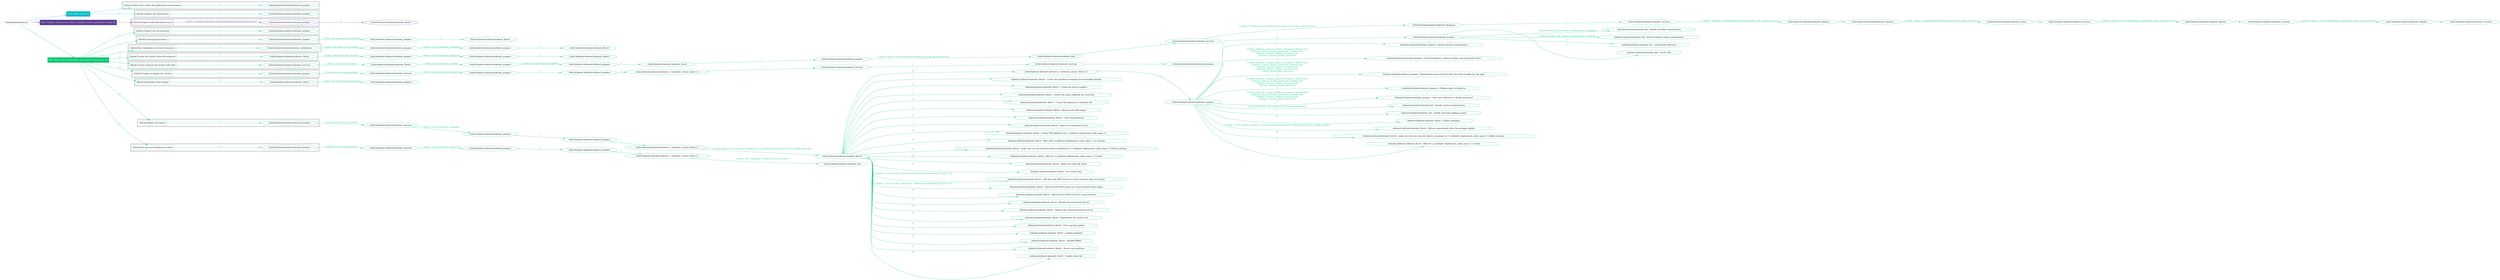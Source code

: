 digraph {
	graph [concentrate=true ordering=in rankdir=LR ratio=fill]
	edge [esep=5 sep=10]
	"kubeinit/playbook.yml" [id=root_node style=dotted]
	play_6b2e4a40 [label="Play: Initial setup (1)" color="#06bdc6" fontcolor="#ffffff" id=play_6b2e4a40 shape=box style=filled tooltip=localhost]
	"kubeinit/playbook.yml" -> play_6b2e4a40 [label="1 " color="#06bdc6" fontcolor="#06bdc6" id=edge_92a21abf labeltooltip="1 " tooltip="1 "]
	subgraph "kubeinit.kubeinit.kubeinit_prepare" {
		role_c2a565b6 [label="[role] kubeinit.kubeinit.kubeinit_prepare" color="#06bdc6" id=role_c2a565b6 tooltip="kubeinit.kubeinit.kubeinit_prepare"]
	}
	subgraph "kubeinit.kubeinit.kubeinit_prepare" {
		role_0b696ac2 [label="[role] kubeinit.kubeinit.kubeinit_prepare" color="#06bdc6" id=role_0b696ac2 tooltip="kubeinit.kubeinit.kubeinit_prepare"]
	}
	subgraph "Play: Initial setup (1)" {
		play_6b2e4a40 -> block_c3fb36b0 [label=1 color="#06bdc6" fontcolor="#06bdc6" id=edge_9f1ee4ae labeltooltip=1 tooltip=1]
		subgraph cluster_block_c3fb36b0 {
			block_c3fb36b0 [label="[block] Gather facts about the deployment environment" color="#06bdc6" id=block_c3fb36b0 labeltooltip="Gather facts about the deployment environment" shape=box tooltip="Gather facts about the deployment environment"]
			block_c3fb36b0 -> role_c2a565b6 [label="1 " color="#06bdc6" fontcolor="#06bdc6" id=edge_213d54e0 labeltooltip="1 " tooltip="1 "]
		}
		play_6b2e4a40 -> block_a6627920 [label=2 color="#06bdc6" fontcolor="#06bdc6" id=edge_24ebbe64 labeltooltip=2 tooltip=2]
		subgraph cluster_block_a6627920 {
			block_a6627920 [label="[block] Prepare the hypervisors" color="#06bdc6" id=block_a6627920 labeltooltip="Prepare the hypervisors" shape=box tooltip="Prepare the hypervisors"]
			block_a6627920 -> role_0b696ac2 [label="1 " color="#06bdc6" fontcolor="#06bdc6" id=edge_22373a6f labeltooltip="1 " tooltip="1 "]
		}
	}
	play_a25db2d5 [label="Play: Prepare all hypervisor hosts to deploy service and cluster nodes (0)" color="#583d8f" fontcolor="#ffffff" id=play_a25db2d5 shape=box style=filled tooltip="Play: Prepare all hypervisor hosts to deploy service and cluster nodes (0)"]
	"kubeinit/playbook.yml" -> play_a25db2d5 [label="2 " color="#583d8f" fontcolor="#583d8f" id=edge_fe922add labeltooltip="2 " tooltip="2 "]
	subgraph "kubeinit.kubeinit.kubeinit_libvirt" {
		role_6dfe5d77 [label="[role] kubeinit.kubeinit.kubeinit_libvirt" color="#583d8f" id=role_6dfe5d77 tooltip="kubeinit.kubeinit.kubeinit_libvirt"]
	}
	subgraph "kubeinit.kubeinit.kubeinit_prepare" {
		role_674b9f69 [label="[role] kubeinit.kubeinit.kubeinit_prepare" color="#583d8f" id=role_674b9f69 tooltip="kubeinit.kubeinit.kubeinit_prepare"]
		role_674b9f69 -> role_6dfe5d77 [label="1 " color="#583d8f" fontcolor="#583d8f" id=edge_1dc35b08 labeltooltip="1 " tooltip="1 "]
	}
	subgraph "Play: Prepare all hypervisor hosts to deploy service and cluster nodes (0)" {
		play_a25db2d5 -> block_3757230b [label=1 color="#583d8f" fontcolor="#583d8f" id=edge_8899e22e labeltooltip=1 tooltip=1]
		subgraph cluster_block_3757230b {
			block_3757230b [label="[block] Prepare individual hypervisors" color="#583d8f" id=block_3757230b labeltooltip="Prepare individual hypervisors" shape=box tooltip="Prepare individual hypervisors"]
			block_3757230b -> role_674b9f69 [label="1 [when: inventory_hostname in hostvars['kubeinit-facts'].hypervisors]" color="#583d8f" fontcolor="#583d8f" id=edge_dada3c1f labeltooltip="1 [when: inventory_hostname in hostvars['kubeinit-facts'].hypervisors]" tooltip="1 [when: inventory_hostname in hostvars['kubeinit-facts'].hypervisors]"]
		}
	}
	play_a2d03ea2 [label="Play: Run cluster deployment on prepared hypervisors (1)" color="#05c772" fontcolor="#ffffff" id=play_a2d03ea2 shape=box style=filled tooltip=localhost]
	"kubeinit/playbook.yml" -> play_a2d03ea2 [label="3 " color="#05c772" fontcolor="#05c772" id=edge_4e912a85 labeltooltip="3 " tooltip="3 "]
	subgraph "kubeinit.kubeinit.kubeinit_prepare" {
		role_7b6b82a8 [label="[role] kubeinit.kubeinit.kubeinit_prepare" color="#05c772" id=role_7b6b82a8 tooltip="kubeinit.kubeinit.kubeinit_prepare"]
	}
	subgraph "kubeinit.kubeinit.kubeinit_libvirt" {
		role_8cb98ecc [label="[role] kubeinit.kubeinit.kubeinit_libvirt" color="#05c772" id=role_8cb98ecc tooltip="kubeinit.kubeinit.kubeinit_libvirt"]
	}
	subgraph "kubeinit.kubeinit.kubeinit_prepare" {
		role_18d365c8 [label="[role] kubeinit.kubeinit.kubeinit_prepare" color="#05c772" id=role_18d365c8 tooltip="kubeinit.kubeinit.kubeinit_prepare"]
		role_18d365c8 -> role_8cb98ecc [label="1 " color="#05c772" fontcolor="#05c772" id=edge_8ed93231 labeltooltip="1 " tooltip="1 "]
	}
	subgraph "kubeinit.kubeinit.kubeinit_prepare" {
		role_f95409a5 [label="[role] kubeinit.kubeinit.kubeinit_prepare" color="#05c772" id=role_f95409a5 tooltip="kubeinit.kubeinit.kubeinit_prepare"]
		role_f95409a5 -> role_18d365c8 [label="1 [when: not environment_prepared]" color="#05c772" fontcolor="#05c772" id=edge_9fcc41b1 labeltooltip="1 [when: not environment_prepared]" tooltip="1 [when: not environment_prepared]"]
	}
	subgraph "kubeinit.kubeinit.kubeinit_libvirt" {
		role_c310ff81 [label="[role] kubeinit.kubeinit.kubeinit_libvirt" color="#05c772" id=role_c310ff81 tooltip="kubeinit.kubeinit.kubeinit_libvirt"]
	}
	subgraph "kubeinit.kubeinit.kubeinit_prepare" {
		role_413114b4 [label="[role] kubeinit.kubeinit.kubeinit_prepare" color="#05c772" id=role_413114b4 tooltip="kubeinit.kubeinit.kubeinit_prepare"]
		role_413114b4 -> role_c310ff81 [label="1 " color="#05c772" fontcolor="#05c772" id=edge_5b542bf0 labeltooltip="1 " tooltip="1 "]
	}
	subgraph "kubeinit.kubeinit.kubeinit_prepare" {
		role_306f2f7e [label="[role] kubeinit.kubeinit.kubeinit_prepare" color="#05c772" id=role_306f2f7e tooltip="kubeinit.kubeinit.kubeinit_prepare"]
		role_306f2f7e -> role_413114b4 [label="1 [when: not environment_prepared]" color="#05c772" fontcolor="#05c772" id=edge_08f037eb labeltooltip="1 [when: not environment_prepared]" tooltip="1 [when: not environment_prepared]"]
	}
	subgraph "kubeinit.kubeinit.kubeinit_validations" {
		role_0bb754b6 [label="[role] kubeinit.kubeinit.kubeinit_validations" color="#05c772" id=role_0bb754b6 tooltip="kubeinit.kubeinit.kubeinit_validations"]
		role_0bb754b6 -> role_306f2f7e [label="1 [when: not hypervisors_cleaned]" color="#05c772" fontcolor="#05c772" id=edge_32b0bcdc labeltooltip="1 [when: not hypervisors_cleaned]" tooltip="1 [when: not hypervisors_cleaned]"]
	}
	subgraph "kubeinit.kubeinit.kubeinit_libvirt" {
		role_f514bdd6 [label="[role] kubeinit.kubeinit.kubeinit_libvirt" color="#05c772" id=role_f514bdd6 tooltip="kubeinit.kubeinit.kubeinit_libvirt"]
	}
	subgraph "kubeinit.kubeinit.kubeinit_prepare" {
		role_8d156988 [label="[role] kubeinit.kubeinit.kubeinit_prepare" color="#05c772" id=role_8d156988 tooltip="kubeinit.kubeinit.kubeinit_prepare"]
		role_8d156988 -> role_f514bdd6 [label="1 " color="#05c772" fontcolor="#05c772" id=edge_f3fce614 labeltooltip="1 " tooltip="1 "]
	}
	subgraph "kubeinit.kubeinit.kubeinit_prepare" {
		role_282638f9 [label="[role] kubeinit.kubeinit.kubeinit_prepare" color="#05c772" id=role_282638f9 tooltip="kubeinit.kubeinit.kubeinit_prepare"]
		role_282638f9 -> role_8d156988 [label="1 [when: not environment_prepared]" color="#05c772" fontcolor="#05c772" id=edge_fe932171 labeltooltip="1 [when: not environment_prepared]" tooltip="1 [when: not environment_prepared]"]
	}
	subgraph "kubeinit.kubeinit.kubeinit_libvirt" {
		role_bc9cf92b [label="[role] kubeinit.kubeinit.kubeinit_libvirt" color="#05c772" id=role_bc9cf92b tooltip="kubeinit.kubeinit.kubeinit_libvirt"]
		role_bc9cf92b -> role_282638f9 [label="1 [when: not hypervisors_cleaned]" color="#05c772" fontcolor="#05c772" id=edge_e052833b labeltooltip="1 [when: not hypervisors_cleaned]" tooltip="1 [when: not hypervisors_cleaned]"]
	}
	subgraph "kubeinit.kubeinit.kubeinit_services" {
		role_49832ff8 [label="[role] kubeinit.kubeinit.kubeinit_services" color="#05c772" id=role_49832ff8 tooltip="kubeinit.kubeinit.kubeinit_services"]
	}
	subgraph "kubeinit.kubeinit.kubeinit_registry" {
		role_03aeaba7 [label="[role] kubeinit.kubeinit.kubeinit_registry" color="#05c772" id=role_03aeaba7 tooltip="kubeinit.kubeinit.kubeinit_registry"]
		role_03aeaba7 -> role_49832ff8 [label="1 " color="#05c772" fontcolor="#05c772" id=edge_4f1f778d labeltooltip="1 " tooltip="1 "]
	}
	subgraph "kubeinit.kubeinit.kubeinit_services" {
		role_916bd930 [label="[role] kubeinit.kubeinit.kubeinit_services" color="#05c772" id=role_916bd930 tooltip="kubeinit.kubeinit.kubeinit_services"]
		role_916bd930 -> role_03aeaba7 [label="1 [when: 'registry' in hostvars[kubeinit_deployment_node_name].services]" color="#05c772" fontcolor="#05c772" id=edge_b68cbe0b labeltooltip="1 [when: 'registry' in hostvars[kubeinit_deployment_node_name].services]" tooltip="1 [when: 'registry' in hostvars[kubeinit_deployment_node_name].services]"]
	}
	subgraph "kubeinit.kubeinit.kubeinit_apache" {
		role_129779d6 [label="[role] kubeinit.kubeinit.kubeinit_apache" color="#05c772" id=role_129779d6 tooltip="kubeinit.kubeinit.kubeinit_apache"]
		role_129779d6 -> role_916bd930 [label="1 " color="#05c772" fontcolor="#05c772" id=edge_33fe48fe labeltooltip="1 " tooltip="1 "]
	}
	subgraph "kubeinit.kubeinit.kubeinit_services" {
		role_45b519ad [label="[role] kubeinit.kubeinit.kubeinit_services" color="#05c772" id=role_45b519ad tooltip="kubeinit.kubeinit.kubeinit_services"]
		role_45b519ad -> role_129779d6 [label="1 [when: 'apache' in hostvars[kubeinit_deployment_node_name].services]" color="#05c772" fontcolor="#05c772" id=edge_1f93e193 labeltooltip="1 [when: 'apache' in hostvars[kubeinit_deployment_node_name].services]" tooltip="1 [when: 'apache' in hostvars[kubeinit_deployment_node_name].services]"]
	}
	subgraph "kubeinit.kubeinit.kubeinit_nexus" {
		role_17ee0721 [label="[role] kubeinit.kubeinit.kubeinit_nexus" color="#05c772" id=role_17ee0721 tooltip="kubeinit.kubeinit.kubeinit_nexus"]
		role_17ee0721 -> role_45b519ad [label="1 " color="#05c772" fontcolor="#05c772" id=edge_a4bdc94e labeltooltip="1 " tooltip="1 "]
	}
	subgraph "kubeinit.kubeinit.kubeinit_services" {
		role_bce5a7a7 [label="[role] kubeinit.kubeinit.kubeinit_services" color="#05c772" id=role_bce5a7a7 tooltip="kubeinit.kubeinit.kubeinit_services"]
		role_bce5a7a7 -> role_17ee0721 [label="1 [when: 'nexus' in hostvars[kubeinit_deployment_node_name].services]" color="#05c772" fontcolor="#05c772" id=edge_2419d4c5 labeltooltip="1 [when: 'nexus' in hostvars[kubeinit_deployment_node_name].services]" tooltip="1 [when: 'nexus' in hostvars[kubeinit_deployment_node_name].services]"]
	}
	subgraph "kubeinit.kubeinit.kubeinit_haproxy" {
		role_1461092d [label="[role] kubeinit.kubeinit.kubeinit_haproxy" color="#05c772" id=role_1461092d tooltip="kubeinit.kubeinit.kubeinit_haproxy"]
		role_1461092d -> role_bce5a7a7 [label="1 " color="#05c772" fontcolor="#05c772" id=edge_18e74ae0 labeltooltip="1 " tooltip="1 "]
	}
	subgraph "kubeinit.kubeinit.kubeinit_services" {
		role_fc56bf3b [label="[role] kubeinit.kubeinit.kubeinit_services" color="#05c772" id=role_fc56bf3b tooltip="kubeinit.kubeinit.kubeinit_services"]
		role_fc56bf3b -> role_1461092d [label="1 [when: 'haproxy' in hostvars[kubeinit_deployment_node_name].services]" color="#05c772" fontcolor="#05c772" id=edge_941e8d68 labeltooltip="1 [when: 'haproxy' in hostvars[kubeinit_deployment_node_name].services]" tooltip="1 [when: 'haproxy' in hostvars[kubeinit_deployment_node_name].services]"]
	}
	subgraph "kubeinit.kubeinit.kubeinit_dnsmasq" {
		role_50efc6c1 [label="[role] kubeinit.kubeinit.kubeinit_dnsmasq" color="#05c772" id=role_50efc6c1 tooltip="kubeinit.kubeinit.kubeinit_dnsmasq"]
		role_50efc6c1 -> role_fc56bf3b [label="1 " color="#05c772" fontcolor="#05c772" id=edge_78aa7535 labeltooltip="1 " tooltip="1 "]
	}
	subgraph "kubeinit.kubeinit.kubeinit_services" {
		role_a28c0257 [label="[role] kubeinit.kubeinit.kubeinit_services" color="#05c772" id=role_a28c0257 tooltip="kubeinit.kubeinit.kubeinit_services"]
		role_a28c0257 -> role_50efc6c1 [label="1 [when: 'dnsmasq' in hostvars[kubeinit_deployment_node_name].services]" color="#05c772" fontcolor="#05c772" id=edge_8857ac5f labeltooltip="1 [when: 'dnsmasq' in hostvars[kubeinit_deployment_node_name].services]" tooltip="1 [when: 'dnsmasq' in hostvars[kubeinit_deployment_node_name].services]"]
	}
	subgraph "kubeinit.kubeinit.kubeinit_bind" {
		role_002522a5 [label="[role] kubeinit.kubeinit.kubeinit_bind" color="#05c772" id=role_002522a5 tooltip="kubeinit.kubeinit.kubeinit_bind"]
		role_002522a5 -> role_a28c0257 [label="1 " color="#05c772" fontcolor="#05c772" id=edge_7e01c296 labeltooltip="1 " tooltip="1 "]
	}
	subgraph "kubeinit.kubeinit.kubeinit_prepare" {
		role_2c5f14e5 [label="[role] kubeinit.kubeinit.kubeinit_prepare" color="#05c772" id=role_2c5f14e5 tooltip="kubeinit.kubeinit.kubeinit_prepare"]
		role_2c5f14e5 -> role_002522a5 [label="1 [when: 'bind' in hostvars[kubeinit_deployment_node_name].services]" color="#05c772" fontcolor="#05c772" id=edge_bba2441f labeltooltip="1 [when: 'bind' in hostvars[kubeinit_deployment_node_name].services]" tooltip="1 [when: 'bind' in hostvars[kubeinit_deployment_node_name].services]"]
	}
	subgraph "kubeinit.kubeinit.kubeinit_libvirt" {
		role_29b9d06c [label="[role] kubeinit.kubeinit.kubeinit_libvirt" color="#05c772" id=role_29b9d06c tooltip="kubeinit.kubeinit.kubeinit_libvirt"]
		role_29b9d06c -> role_2c5f14e5 [label="1 " color="#05c772" fontcolor="#05c772" id=edge_da295470 labeltooltip="1 " tooltip="1 "]
	}
	subgraph "kubeinit.kubeinit.kubeinit_prepare" {
		role_e2aa14f7 [label="[role] kubeinit.kubeinit.kubeinit_prepare" color="#05c772" id=role_e2aa14f7 tooltip="kubeinit.kubeinit.kubeinit_prepare"]
		role_e2aa14f7 -> role_29b9d06c [label="1 " color="#05c772" fontcolor="#05c772" id=edge_4a41cbb7 labeltooltip="1 " tooltip="1 "]
	}
	subgraph "kubeinit.kubeinit.kubeinit_prepare" {
		role_f1027d3a [label="[role] kubeinit.kubeinit.kubeinit_prepare" color="#05c772" id=role_f1027d3a tooltip="kubeinit.kubeinit.kubeinit_prepare"]
		role_f1027d3a -> role_e2aa14f7 [label="1 [when: not environment_prepared]" color="#05c772" fontcolor="#05c772" id=edge_18c38342 labeltooltip="1 [when: not environment_prepared]" tooltip="1 [when: not environment_prepared]"]
	}
	subgraph "kubeinit.kubeinit.kubeinit_libvirt" {
		role_ad423b37 [label="[role] kubeinit.kubeinit.kubeinit_libvirt" color="#05c772" id=role_ad423b37 tooltip="kubeinit.kubeinit.kubeinit_libvirt"]
		role_ad423b37 -> role_f1027d3a [label="1 [when: not hypervisors_cleaned]" color="#05c772" fontcolor="#05c772" id=edge_8e4f9428 labeltooltip="1 [when: not hypervisors_cleaned]" tooltip="1 [when: not hypervisors_cleaned]"]
	}
	subgraph "kubeinit.kubeinit.kubeinit_services" {
		role_4734613f [label="[role] kubeinit.kubeinit.kubeinit_services" color="#05c772" id=role_4734613f tooltip="kubeinit.kubeinit.kubeinit_services"]
		role_4734613f -> role_ad423b37 [label="1 [when: not network_created]" color="#05c772" fontcolor="#05c772" id=edge_422a5f32 labeltooltip="1 [when: not network_created]" tooltip="1 [when: not network_created]"]
	}
	subgraph "kubeinit.kubeinit.kubeinit_prepare" {
		role_1948f82a [label="[role] kubeinit.kubeinit.kubeinit_prepare" color="#05c772" id=role_1948f82a tooltip="kubeinit.kubeinit.kubeinit_prepare"]
	}
	subgraph "kubeinit.kubeinit.kubeinit_services" {
		role_943342e6 [label="[role] kubeinit.kubeinit.kubeinit_services" color="#05c772" id=role_943342e6 tooltip="kubeinit.kubeinit.kubeinit_services"]
		role_943342e6 -> role_1948f82a [label="1 " color="#05c772" fontcolor="#05c772" id=edge_36bf9405 labeltooltip="1 " tooltip="1 "]
	}
	subgraph "kubeinit.kubeinit.kubeinit_services" {
		role_9483670f [label="[role] kubeinit.kubeinit.kubeinit_services" color="#05c772" id=role_9483670f tooltip="kubeinit.kubeinit.kubeinit_services"]
		role_9483670f -> role_943342e6 [label="1 " color="#05c772" fontcolor="#05c772" id=edge_357490da labeltooltip="1 " tooltip="1 "]
	}
	subgraph "kubeinit.kubeinit.kubeinit_{{ kubeinit_cluster_distro }}" {
		role_eb47ac34 [label="[role] kubeinit.kubeinit.kubeinit_{{ kubeinit_cluster_distro }}" color="#05c772" id=role_eb47ac34 tooltip="kubeinit.kubeinit.kubeinit_{{ kubeinit_cluster_distro }}"]
		role_eb47ac34 -> role_9483670f [label="1 " color="#05c772" fontcolor="#05c772" id=edge_5a361e6c labeltooltip="1 " tooltip="1 "]
	}
	subgraph "kubeinit.kubeinit.kubeinit_prepare" {
		role_11e076f8 [label="[role] kubeinit.kubeinit.kubeinit_prepare" color="#05c772" id=role_11e076f8 tooltip="kubeinit.kubeinit.kubeinit_prepare"]
		role_11e076f8 -> role_eb47ac34 [label="1 " color="#05c772" fontcolor="#05c772" id=edge_200475ea labeltooltip="1 " tooltip="1 "]
	}
	subgraph "kubeinit.kubeinit.kubeinit_prepare" {
		role_41913d71 [label="[role] kubeinit.kubeinit.kubeinit_prepare" color="#05c772" id=role_41913d71 tooltip="kubeinit.kubeinit.kubeinit_prepare"]
		role_41913d71 -> role_11e076f8 [label="1 " color="#05c772" fontcolor="#05c772" id=edge_275ed707 labeltooltip="1 " tooltip="1 "]
	}
	subgraph "kubeinit.kubeinit.kubeinit_services" {
		role_3b35076f [label="[role] kubeinit.kubeinit.kubeinit_services" color="#05c772" id=role_3b35076f tooltip="kubeinit.kubeinit.kubeinit_services"]
		role_3b35076f -> role_41913d71 [label="1 [when: not environment_prepared]" color="#05c772" fontcolor="#05c772" id=edge_350722a3 labeltooltip="1 [when: not environment_prepared]" tooltip="1 [when: not environment_prepared]"]
	}
	subgraph "kubeinit.kubeinit.kubeinit_prepare" {
		role_ff080a78 [label="[role] kubeinit.kubeinit.kubeinit_prepare" color="#05c772" id=role_ff080a78 tooltip="kubeinit.kubeinit.kubeinit_prepare"]
		role_ff080a78 -> role_3b35076f [label="1 [when: not services_prepared]" color="#05c772" fontcolor="#05c772" id=edge_f573354b labeltooltip="1 [when: not services_prepared]" tooltip="1 [when: not services_prepared]"]
	}
	subgraph "kubeinit.kubeinit.kubeinit_prepare" {
		role_32525e7a [label="[role] kubeinit.kubeinit.kubeinit_prepare" color="#05c772" id=role_32525e7a tooltip="kubeinit.kubeinit.kubeinit_prepare"]
	}
	subgraph "kubeinit.kubeinit.kubeinit_libvirt" {
		role_096700d2 [label="[role] kubeinit.kubeinit.kubeinit_libvirt" color="#05c772" id=role_096700d2 tooltip="kubeinit.kubeinit.kubeinit_libvirt"]
		role_096700d2 -> role_32525e7a [label="1 [when: not environment_prepared]" color="#05c772" fontcolor="#05c772" id=edge_2cef7e9d labeltooltip="1 [when: not environment_prepared]" tooltip="1 [when: not environment_prepared]"]
	}
	subgraph "kubeinit.kubeinit.kubeinit_prepare" {
		role_ff445ec2 [label="[role] kubeinit.kubeinit.kubeinit_prepare" color="#05c772" id=role_ff445ec2 tooltip="kubeinit.kubeinit.kubeinit_prepare"]
		task_ad0f0665 [label="kubeinit.kubeinit.kubeinit_kid : Install controller requirements" color="#05c772" id=task_ad0f0665 shape=octagon tooltip="kubeinit.kubeinit.kubeinit_kid : Install controller requirements"]
		role_ff445ec2 -> task_ad0f0665 [label="1 [when: kubeinit_kid_controller_dependencies is defined]" color="#05c772" fontcolor="#05c772" id=edge_958369dd labeltooltip="1 [when: kubeinit_kid_controller_dependencies is defined]" tooltip="1 [when: kubeinit_kid_controller_dependencies is defined]"]
		task_53431163 [label="kubeinit.kubeinit.kubeinit_kid : Install compute nodes requirements" color="#05c772" id=task_53431163 shape=octagon tooltip="kubeinit.kubeinit.kubeinit_kid : Install compute nodes requirements"]
		role_ff445ec2 -> task_53431163 [label="2 [when: kubeinit_kid_compute_dependencies is defined]" color="#05c772" fontcolor="#05c772" id=edge_32091a1b labeltooltip="2 [when: kubeinit_kid_compute_dependencies is defined]" tooltip="2 [when: kubeinit_kid_compute_dependencies is defined]"]
		task_77790785 [label="kubeinit.kubeinit.kubeinit_kid : Create kube directory" color="#05c772" id=task_77790785 shape=octagon tooltip="kubeinit.kubeinit.kubeinit_kid : Create kube directory"]
		role_ff445ec2 -> task_77790785 [label="3 " color="#05c772" fontcolor="#05c772" id=edge_3f5876ee labeltooltip="3 " tooltip="3 "]
		task_ac346b8c [label="kubeinit.kubeinit.kubeinit_kid : Touch a file" color="#05c772" id=task_ac346b8c shape=octagon tooltip="kubeinit.kubeinit.kubeinit_kid : Touch a file"]
		role_ff445ec2 -> task_ac346b8c [label="4 " color="#05c772" fontcolor="#05c772" id=edge_0e85b6ef labeltooltip="4 " tooltip="4 "]
	}
	subgraph "kubeinit.kubeinit.kubeinit_prepare" {
		role_2e9c9547 [label="[role] kubeinit.kubeinit.kubeinit_prepare" color="#05c772" id=role_2e9c9547 tooltip="kubeinit.kubeinit.kubeinit_prepare"]
		task_8eeecb4c [label="kubeinit.kubeinit.kubeinit_prepare : Install common requirements" color="#05c772" id=task_8eeecb4c shape=octagon tooltip="kubeinit.kubeinit.kubeinit_prepare : Install common requirements"]
		role_2e9c9547 -> task_8eeecb4c [label="1 " color="#05c772" fontcolor="#05c772" id=edge_6ed22181 labeltooltip="1 " tooltip="1 "]
		task_f916b7ee [label="kubeinit.kubeinit.kubeinit_prepare : Check if kubeinit_common_docker_password path exists" color="#05c772" id=task_f916b7ee shape=octagon tooltip="kubeinit.kubeinit.kubeinit_prepare : Check if kubeinit_common_docker_password path exists"]
		role_2e9c9547 -> task_f916b7ee [label="2 [when: kubeinit_common_docker_username is defined and
kubeinit_common_docker_password is defined and
kubeinit_common_docker_username and
kubeinit_common_docker_password
]" color="#05c772" fontcolor="#05c772" id=edge_65b238f7 labeltooltip="2 [when: kubeinit_common_docker_username is defined and
kubeinit_common_docker_password is defined and
kubeinit_common_docker_username and
kubeinit_common_docker_password
]" tooltip="2 [when: kubeinit_common_docker_username is defined and
kubeinit_common_docker_password is defined and
kubeinit_common_docker_username and
kubeinit_common_docker_password
]"]
		task_d0d8eccf [label="kubeinit.kubeinit.kubeinit_prepare : Read docker password from file when the variable has the path" color="#05c772" id=task_d0d8eccf shape=octagon tooltip="kubeinit.kubeinit.kubeinit_prepare : Read docker password from file when the variable has the path"]
		role_2e9c9547 -> task_d0d8eccf [label="3 [when: kubeinit_common_docker_username is defined and
kubeinit_common_docker_password is defined and
kubeinit_common_docker_username and
kubeinit_common_docker_password and
_result_passwordfile.stat.exists
]" color="#05c772" fontcolor="#05c772" id=edge_d74c26a3 labeltooltip="3 [when: kubeinit_common_docker_username is defined and
kubeinit_common_docker_password is defined and
kubeinit_common_docker_username and
kubeinit_common_docker_password and
_result_passwordfile.stat.exists
]" tooltip="3 [when: kubeinit_common_docker_username is defined and
kubeinit_common_docker_password is defined and
kubeinit_common_docker_username and
kubeinit_common_docker_password and
_result_passwordfile.stat.exists
]"]
		task_8211545c [label="kubeinit.kubeinit.kubeinit_prepare : Podman login to docker.io" color="#05c772" id=task_8211545c shape=octagon tooltip="kubeinit.kubeinit.kubeinit_prepare : Podman login to docker.io"]
		role_2e9c9547 -> task_8211545c [label="4 [when: kubeinit_common_docker_username is defined and
kubeinit_common_docker_password is defined and
kubeinit_common_docker_username and
kubeinit_common_docker_password
]" color="#05c772" fontcolor="#05c772" id=edge_8789404e labeltooltip="4 [when: kubeinit_common_docker_username is defined and
kubeinit_common_docker_password is defined and
kubeinit_common_docker_username and
kubeinit_common_docker_password
]" tooltip="4 [when: kubeinit_common_docker_username is defined and
kubeinit_common_docker_password is defined and
kubeinit_common_docker_username and
kubeinit_common_docker_password
]"]
		task_3ff4d73d [label="kubeinit.kubeinit.kubeinit_prepare : Clear any reference to docker password" color="#05c772" id=task_3ff4d73d shape=octagon tooltip="kubeinit.kubeinit.kubeinit_prepare : Clear any reference to docker password"]
		role_2e9c9547 -> task_3ff4d73d [label="5 [when: kubeinit_common_docker_username is defined and
kubeinit_common_docker_password is defined and
kubeinit_common_docker_username and
kubeinit_common_docker_password
]" color="#05c772" fontcolor="#05c772" id=edge_fb682a73 labeltooltip="5 [when: kubeinit_common_docker_username is defined and
kubeinit_common_docker_password is defined and
kubeinit_common_docker_username and
kubeinit_common_docker_password
]" tooltip="5 [when: kubeinit_common_docker_username is defined and
kubeinit_common_docker_password is defined and
kubeinit_common_docker_username and
kubeinit_common_docker_password
]"]
		task_9489c8ba [label="kubeinit.kubeinit.kubeinit_kid : Install common requirements" color="#05c772" id=task_9489c8ba shape=octagon tooltip="kubeinit.kubeinit.kubeinit_kid : Install common requirements"]
		role_2e9c9547 -> task_9489c8ba [label="6 [when: kubeinit_kid_common_dependencies is defined]" color="#05c772" fontcolor="#05c772" id=edge_5a89b5a5 labeltooltip="6 [when: kubeinit_kid_common_dependencies is defined]" tooltip="6 [when: kubeinit_kid_common_dependencies is defined]"]
		task_1e7bc379 [label="kubeinit.kubeinit.kubeinit_kid : Enable and start podman.socket" color="#05c772" id=task_1e7bc379 shape=octagon tooltip="kubeinit.kubeinit.kubeinit_kid : Enable and start podman.socket"]
		role_2e9c9547 -> task_1e7bc379 [label="7 " color="#05c772" fontcolor="#05c772" id=edge_4b1794af labeltooltip="7 " tooltip="7 "]
		task_663d9139 [label="kubeinit.kubeinit.kubeinit_libvirt : Update packages" color="#05c772" id=task_663d9139 shape=octagon tooltip="kubeinit.kubeinit.kubeinit_libvirt : Update packages"]
		role_2e9c9547 -> task_663d9139 [label="8 " color="#05c772" fontcolor="#05c772" id=edge_8958a9bd labeltooltip="8 " tooltip="8 "]
		task_098bcd01 [label="kubeinit.kubeinit.kubeinit_libvirt : Reboot immediately after the package update" color="#05c772" id=task_098bcd01 shape=octagon tooltip="kubeinit.kubeinit.kubeinit_libvirt : Reboot immediately after the package update"]
		role_2e9c9547 -> task_098bcd01 [label="9 [when: _result_update_packages is changed and kubeinit_libvirt_reboot_guests_after_package_update]" color="#05c772" fontcolor="#05c772" id=edge_5e53eacc labeltooltip="9 [when: _result_update_packages is changed and kubeinit_libvirt_reboot_guests_after_package_update]" tooltip="9 [when: _result_update_packages is changed and kubeinit_libvirt_reboot_guests_after_package_update]"]
		task_6b4ec839 [label="kubeinit.kubeinit.kubeinit_libvirt : make sure we can execute remote commands in {{ kubeinit_deployment_node_name }} before continue" color="#05c772" id=task_6b4ec839 shape=octagon tooltip="kubeinit.kubeinit.kubeinit_libvirt : make sure we can execute remote commands in {{ kubeinit_deployment_node_name }} before continue"]
		role_2e9c9547 -> task_6b4ec839 [label="10 " color="#05c772" fontcolor="#05c772" id=edge_eedefdb1 labeltooltip="10 " tooltip="10 "]
		task_d33fc5b8 [label="kubeinit.kubeinit.kubeinit_libvirt : Wait for {{ kubeinit_deployment_node_name }} to boot" color="#05c772" id=task_d33fc5b8 shape=octagon tooltip="kubeinit.kubeinit.kubeinit_libvirt : Wait for {{ kubeinit_deployment_node_name }} to boot"]
		role_2e9c9547 -> task_d33fc5b8 [label="11 " color="#05c772" fontcolor="#05c772" id=edge_98db6994 labeltooltip="11 " tooltip="11 "]
		role_2e9c9547 -> role_ff445ec2 [label="12 " color="#05c772" fontcolor="#05c772" id=edge_6e09579d labeltooltip="12 " tooltip="12 "]
	}
	subgraph "kubeinit.kubeinit.kubeinit_{{ kubeinit_cluster_distro }}" {
		role_d295a315 [label="[role] kubeinit.kubeinit.kubeinit_{{ kubeinit_cluster_distro }}" color="#05c772" id=role_d295a315 tooltip="kubeinit.kubeinit.kubeinit_{{ kubeinit_cluster_distro }}"]
		role_d295a315 -> role_2e9c9547 [label="1 " color="#05c772" fontcolor="#05c772" id=edge_889cd31f labeltooltip="1 " tooltip="1 "]
	}
	subgraph "kubeinit.kubeinit.kubeinit_libvirt" {
		role_82c8a778 [label="[role] kubeinit.kubeinit.kubeinit_libvirt" color="#05c772" id=role_82c8a778 tooltip="kubeinit.kubeinit.kubeinit_libvirt"]
		task_ddef0507 [label="kubeinit.kubeinit.kubeinit_libvirt : Create the interfaces template for networking details" color="#05c772" id=task_ddef0507 shape=octagon tooltip="kubeinit.kubeinit.kubeinit_libvirt : Create the interfaces template for networking details"]
		role_82c8a778 -> task_ddef0507 [label="1 " color="#05c772" fontcolor="#05c772" id=edge_ef715539 labeltooltip="1 " tooltip="1 "]
		task_e851d500 [label="kubeinit.kubeinit.kubeinit_libvirt : Create the hosts template" color="#05c772" id=task_e851d500 shape=octagon tooltip="kubeinit.kubeinit.kubeinit_libvirt : Create the hosts template"]
		role_82c8a778 -> task_e851d500 [label="2 " color="#05c772" fontcolor="#05c772" id=edge_329d934f labeltooltip="2 " tooltip="2 "]
		task_48324122 [label="kubeinit.kubeinit.kubeinit_libvirt : Create the main config file for cloud-init" color="#05c772" id=task_48324122 shape=octagon tooltip="kubeinit.kubeinit.kubeinit_libvirt : Create the main config file for cloud-init"]
		role_82c8a778 -> task_48324122 [label="3 " color="#05c772" fontcolor="#05c772" id=edge_d903556c labeltooltip="3 " tooltip="3 "]
		task_49a61dc8 [label="kubeinit.kubeinit.kubeinit_libvirt : Create the datasource cloud-init file" color="#05c772" id=task_49a61dc8 shape=octagon tooltip="kubeinit.kubeinit.kubeinit_libvirt : Create the datasource cloud-init file"]
		role_82c8a778 -> task_49a61dc8 [label="4 " color="#05c772" fontcolor="#05c772" id=edge_565b1e70 labeltooltip="4 " tooltip="4 "]
		task_e890a16f [label="kubeinit.kubeinit.kubeinit_libvirt : Remove old disk images" color="#05c772" id=task_e890a16f shape=octagon tooltip="kubeinit.kubeinit.kubeinit_libvirt : Remove old disk images"]
		role_82c8a778 -> task_e890a16f [label="5 " color="#05c772" fontcolor="#05c772" id=edge_e3a9ad0a labeltooltip="5 " tooltip="5 "]
		task_753834c0 [label="kubeinit.kubeinit.kubeinit_libvirt : Grow the partitions" color="#05c772" id=task_753834c0 shape=octagon tooltip="kubeinit.kubeinit.kubeinit_libvirt : Grow the partitions"]
		role_82c8a778 -> task_753834c0 [label="6 " color="#05c772" fontcolor="#05c772" id=edge_dd0a82b1 labeltooltip="6 " tooltip="6 "]
		task_cd4ea44c [label="kubeinit.kubeinit.kubeinit_libvirt : Inject virt-customize assets" color="#05c772" id=task_cd4ea44c shape=octagon tooltip="kubeinit.kubeinit.kubeinit_libvirt : Inject virt-customize assets"]
		role_82c8a778 -> task_cd4ea44c [label="7 " color="#05c772" fontcolor="#05c772" id=edge_977b3ab7 labeltooltip="7 " tooltip="7 "]
		task_37ee6940 [label="kubeinit.kubeinit.kubeinit_libvirt : Create VM definition for {{ kubeinit_deployment_node_name }}" color="#05c772" id=task_37ee6940 shape=octagon tooltip="kubeinit.kubeinit.kubeinit_libvirt : Create VM definition for {{ kubeinit_deployment_node_name }}"]
		role_82c8a778 -> task_37ee6940 [label="8 " color="#05c772" fontcolor="#05c772" id=edge_254bcbce labeltooltip="8 " tooltip="8 "]
		task_d6d40bc9 [label="kubeinit.kubeinit.kubeinit_libvirt : Wait until {{ kubeinit_deployment_node_name }} is running" color="#05c772" id=task_d6d40bc9 shape=octagon tooltip="kubeinit.kubeinit.kubeinit_libvirt : Wait until {{ kubeinit_deployment_node_name }} is running"]
		role_82c8a778 -> task_d6d40bc9 [label="9 " color="#05c772" fontcolor="#05c772" id=edge_dcb167af labeltooltip="9 " tooltip="9 "]
		task_62e78919 [label="kubeinit.kubeinit.kubeinit_libvirt : make sure we can execute remote commands in {{ kubeinit_deployment_node_name }} before continue" color="#05c772" id=task_62e78919 shape=octagon tooltip="kubeinit.kubeinit.kubeinit_libvirt : make sure we can execute remote commands in {{ kubeinit_deployment_node_name }} before continue"]
		role_82c8a778 -> task_62e78919 [label="10 " color="#05c772" fontcolor="#05c772" id=edge_fce37092 labeltooltip="10 " tooltip="10 "]
		task_5df153d0 [label="kubeinit.kubeinit.kubeinit_libvirt : Wait for {{ kubeinit_deployment_node_name }} to boot" color="#05c772" id=task_5df153d0 shape=octagon tooltip="kubeinit.kubeinit.kubeinit_libvirt : Wait for {{ kubeinit_deployment_node_name }} to boot"]
		role_82c8a778 -> task_5df153d0 [label="11 " color="#05c772" fontcolor="#05c772" id=edge_2c7057e5 labeltooltip="11 " tooltip="11 "]
		task_bf352f56 [label="kubeinit.kubeinit.kubeinit_libvirt : Make sure base file exists" color="#05c772" id=task_bf352f56 shape=octagon tooltip="kubeinit.kubeinit.kubeinit_libvirt : Make sure base file exists"]
		role_82c8a778 -> task_bf352f56 [label="12 " color="#05c772" fontcolor="#05c772" id=edge_05ac109a labeltooltip="12 " tooltip="12 "]
		task_82ec0035 [label="kubeinit.kubeinit.kubeinit_libvirt : Get resolv lines" color="#05c772" id=task_82ec0035 shape=octagon tooltip="kubeinit.kubeinit.kubeinit_libvirt : Get resolv lines"]
		role_82c8a778 -> task_82ec0035 [label="13 " color="#05c772" fontcolor="#05c772" id=edge_979737bf labeltooltip="13 " tooltip="13 "]
		task_2c0528d0 [label="kubeinit.kubeinit.kubeinit_libvirt : Add the local DNS server as a local resolver when not empty" color="#05c772" id=task_2c0528d0 shape=octagon tooltip="kubeinit.kubeinit.kubeinit_libvirt : Add the local DNS server as a local resolver when not empty"]
		role_82c8a778 -> task_2c0528d0 [label="14 [when: (_result_resolv_conf.content | b64decode).splitlines() | length > 0]" color="#05c772" fontcolor="#05c772" id=edge_114a3aa0 labeltooltip="14 [when: (_result_resolv_conf.content | b64decode).splitlines() | length > 0]" tooltip="14 [when: (_result_resolv_conf.content | b64decode).splitlines() | length > 0]"]
		task_13e8824b [label="kubeinit.kubeinit.kubeinit_libvirt : Add the local DNS server as a local resolver when empty" color="#05c772" id=task_13e8824b shape=octagon tooltip="kubeinit.kubeinit.kubeinit_libvirt : Add the local DNS server as a local resolver when empty"]
		role_82c8a778 -> task_13e8824b [label="15 [when: (_result_resolv_conf.content | b64decode).splitlines() | length == 0]" color="#05c772" fontcolor="#05c772" id=edge_ec3f77b3 labeltooltip="15 [when: (_result_resolv_conf.content | b64decode).splitlines() | length == 0]" tooltip="15 [when: (_result_resolv_conf.content | b64decode).splitlines() | length == 0]"]
		task_9190997e [label="kubeinit.kubeinit.kubeinit_libvirt : Add the local DNS server as a local resolver" color="#05c772" id=task_9190997e shape=octagon tooltip="kubeinit.kubeinit.kubeinit_libvirt : Add the local DNS server as a local resolver"]
		role_82c8a778 -> task_9190997e [label="16 " color="#05c772" fontcolor="#05c772" id=edge_1560078f labeltooltip="16 " tooltip="16 "]
		task_4dae8c94 [label="kubeinit.kubeinit.kubeinit_libvirt : Restart the resolvconf service" color="#05c772" id=task_4dae8c94 shape=octagon tooltip="kubeinit.kubeinit.kubeinit_libvirt : Restart the resolvconf service"]
		role_82c8a778 -> task_4dae8c94 [label="17 " color="#05c772" fontcolor="#05c772" id=edge_5fbf4e2b labeltooltip="17 " tooltip="17 "]
		task_f174ba38 [label="kubeinit.kubeinit.kubeinit_libvirt : Restart the systemd-resolved service" color="#05c772" id=task_f174ba38 shape=octagon tooltip="kubeinit.kubeinit.kubeinit_libvirt : Restart the systemd-resolved service"]
		role_82c8a778 -> task_f174ba38 [label="18 " color="#05c772" fontcolor="#05c772" id=edge_1c089c7c labeltooltip="18 " tooltip="18 "]
		task_f0068ded [label="kubeinit.kubeinit.kubeinit_libvirt : Regenerate the resolv.conf" color="#05c772" id=task_f0068ded shape=octagon tooltip="kubeinit.kubeinit.kubeinit_libvirt : Regenerate the resolv.conf"]
		role_82c8a778 -> task_f0068ded [label="19 " color="#05c772" fontcolor="#05c772" id=edge_b28a4128 labeltooltip="19 " tooltip="19 "]
		task_18198dc6 [label="kubeinit.kubeinit.kubeinit_libvirt : Force apt-get update" color="#05c772" id=task_18198dc6 shape=octagon tooltip="kubeinit.kubeinit.kubeinit_libvirt : Force apt-get update"]
		role_82c8a778 -> task_18198dc6 [label="20 " color="#05c772" fontcolor="#05c772" id=edge_d4bf69af labeltooltip="20 " tooltip="20 "]
		task_8a6b9a0e [label="kubeinit.kubeinit.kubeinit_libvirt : Update packages" color="#05c772" id=task_8a6b9a0e shape=octagon tooltip="kubeinit.kubeinit.kubeinit_libvirt : Update packages"]
		role_82c8a778 -> task_8a6b9a0e [label="21 " color="#05c772" fontcolor="#05c772" id=edge_a4948240 labeltooltip="21 " tooltip="21 "]
		task_5a0cc7d0 [label="kubeinit.kubeinit.kubeinit_libvirt : Disable SWAP" color="#05c772" id=task_5a0cc7d0 shape=octagon tooltip="kubeinit.kubeinit.kubeinit_libvirt : Disable SWAP"]
		role_82c8a778 -> task_5a0cc7d0 [label="22 " color="#05c772" fontcolor="#05c772" id=edge_6805486c labeltooltip="22 " tooltip="22 "]
		task_d430a25a [label="kubeinit.kubeinit.kubeinit_libvirt : Resize root partition" color="#05c772" id=task_d430a25a shape=octagon tooltip="kubeinit.kubeinit.kubeinit_libvirt : Resize root partition"]
		role_82c8a778 -> task_d430a25a [label="23 " color="#05c772" fontcolor="#05c772" id=edge_45396b9b labeltooltip="23 " tooltip="23 "]
		task_f917c8e0 [label="kubeinit.kubeinit.kubeinit_libvirt : Enable cloud init" color="#05c772" id=task_f917c8e0 shape=octagon tooltip="kubeinit.kubeinit.kubeinit_libvirt : Enable cloud init"]
		role_82c8a778 -> task_f917c8e0 [label="24 " color="#05c772" fontcolor="#05c772" id=edge_6a3aca98 labeltooltip="24 " tooltip="24 "]
		role_82c8a778 -> role_d295a315 [label="25 " color="#05c772" fontcolor="#05c772" id=edge_a1795a7e labeltooltip="25 " tooltip="25 "]
	}
	subgraph "kubeinit.kubeinit.kubeinit_{{ kubeinit_cluster_distro }}" {
		role_adfe3cf0 [label="[role] kubeinit.kubeinit.kubeinit_{{ kubeinit_cluster_distro }}" color="#05c772" id=role_adfe3cf0 tooltip="kubeinit.kubeinit.kubeinit_{{ kubeinit_cluster_distro }}"]
		role_adfe3cf0 -> role_82c8a778 [label="1 [when: kubeinit_cluster_nodes_deployed is not defined or not kubeinit_cluster_nodes_deployed]" color="#05c772" fontcolor="#05c772" id=edge_618d21ae labeltooltip="1 [when: kubeinit_cluster_nodes_deployed is not defined or not kubeinit_cluster_nodes_deployed]" tooltip="1 [when: kubeinit_cluster_nodes_deployed is not defined or not kubeinit_cluster_nodes_deployed]"]
	}
	subgraph "kubeinit.kubeinit.kubeinit_prepare" {
		role_67165867 [label="[role] kubeinit.kubeinit.kubeinit_prepare" color="#05c772" id=role_67165867 tooltip="kubeinit.kubeinit.kubeinit_prepare"]
		role_67165867 -> role_adfe3cf0 [label="1 " color="#05c772" fontcolor="#05c772" id=edge_e3cfa11c labeltooltip="1 " tooltip="1 "]
	}
	subgraph "kubeinit.kubeinit.kubeinit_prepare" {
		role_99a8147d [label="[role] kubeinit.kubeinit.kubeinit_prepare" color="#05c772" id=role_99a8147d tooltip="kubeinit.kubeinit.kubeinit_prepare"]
		role_99a8147d -> role_67165867 [label="1 " color="#05c772" fontcolor="#05c772" id=edge_00257342 labeltooltip="1 " tooltip="1 "]
	}
	subgraph "kubeinit.kubeinit.kubeinit_services" {
		role_c66bc198 [label="[role] kubeinit.kubeinit.kubeinit_services" color="#05c772" id=role_c66bc198 tooltip="kubeinit.kubeinit.kubeinit_services"]
		role_c66bc198 -> role_99a8147d [label="1 [when: not environment_prepared]" color="#05c772" fontcolor="#05c772" id=edge_7d05e6ef labeltooltip="1 [when: not environment_prepared]" tooltip="1 [when: not environment_prepared]"]
	}
	subgraph "kubeinit.kubeinit.kubeinit_prepare" {
		role_86391749 [label="[role] kubeinit.kubeinit.kubeinit_prepare" color="#05c772" id=role_86391749 tooltip="kubeinit.kubeinit.kubeinit_prepare"]
		role_86391749 -> role_c66bc198 [label="1 [when: not services_prepared]" color="#05c772" fontcolor="#05c772" id=edge_9bc55053 labeltooltip="1 [when: not services_prepared]" tooltip="1 [when: not services_prepared]"]
	}
	subgraph "kubeinit.kubeinit.kubeinit_nfs" {
		role_f62c8223 [label="[role] kubeinit.kubeinit.kubeinit_nfs" color="#05c772" id=role_f62c8223 tooltip="kubeinit.kubeinit.kubeinit_nfs"]
	}
	subgraph "kubeinit.kubeinit.kubeinit_{{ kubeinit_cluster_distro }}" {
		role_15315837 [label="[role] kubeinit.kubeinit.kubeinit_{{ kubeinit_cluster_distro }}" color="#05c772" id=role_15315837 tooltip="kubeinit.kubeinit.kubeinit_{{ kubeinit_cluster_distro }}"]
		role_15315837 -> role_f62c8223 [label="1 [when: 'nfs' in kubeinit_cluster_hostvars.services]" color="#05c772" fontcolor="#05c772" id=edge_71aa85e2 labeltooltip="1 [when: 'nfs' in kubeinit_cluster_hostvars.services]" tooltip="1 [when: 'nfs' in kubeinit_cluster_hostvars.services]"]
	}
	subgraph "kubeinit.kubeinit.kubeinit_prepare" {
		role_af7cf377 [label="[role] kubeinit.kubeinit.kubeinit_prepare" color="#05c772" id=role_af7cf377 tooltip="kubeinit.kubeinit.kubeinit_prepare"]
		role_af7cf377 -> role_15315837 [label="1 " color="#05c772" fontcolor="#05c772" id=edge_15f6f2cd labeltooltip="1 " tooltip="1 "]
	}
	subgraph "kubeinit.kubeinit.kubeinit_prepare" {
		role_9cc61654 [label="[role] kubeinit.kubeinit.kubeinit_prepare" color="#05c772" id=role_9cc61654 tooltip="kubeinit.kubeinit.kubeinit_prepare"]
		role_9cc61654 -> role_af7cf377 [label="1 " color="#05c772" fontcolor="#05c772" id=edge_741dc246 labeltooltip="1 " tooltip="1 "]
	}
	subgraph "kubeinit.kubeinit.kubeinit_services" {
		role_6ba459c1 [label="[role] kubeinit.kubeinit.kubeinit_services" color="#05c772" id=role_6ba459c1 tooltip="kubeinit.kubeinit.kubeinit_services"]
		role_6ba459c1 -> role_9cc61654 [label="1 [when: not environment_prepared]" color="#05c772" fontcolor="#05c772" id=edge_2332b46d labeltooltip="1 [when: not environment_prepared]" tooltip="1 [when: not environment_prepared]"]
	}
	subgraph "kubeinit.kubeinit.kubeinit_prepare" {
		role_1a9018f7 [label="[role] kubeinit.kubeinit.kubeinit_prepare" color="#05c772" id=role_1a9018f7 tooltip="kubeinit.kubeinit.kubeinit_prepare"]
		role_1a9018f7 -> role_6ba459c1 [label="1 [when: not services_prepared]" color="#05c772" fontcolor="#05c772" id=edge_bccc08ac labeltooltip="1 [when: not services_prepared]" tooltip="1 [when: not services_prepared]"]
	}
	subgraph "Play: Run cluster deployment on prepared hypervisors (1)" {
		play_a2d03ea2 -> block_90dcadcb [label=1 color="#05c772" fontcolor="#05c772" id=edge_9fb254b7 labeltooltip=1 tooltip=1]
		subgraph cluster_block_90dcadcb {
			block_90dcadcb [label="[block] Prepare the environment" color="#05c772" id=block_90dcadcb labeltooltip="Prepare the environment" shape=box tooltip="Prepare the environment"]
			block_90dcadcb -> role_7b6b82a8 [label="1 " color="#05c772" fontcolor="#05c772" id=edge_b5ef0484 labeltooltip="1 " tooltip="1 "]
		}
		play_a2d03ea2 -> block_f800e729 [label=2 color="#05c772" fontcolor="#05c772" id=edge_c2342639 labeltooltip=2 tooltip=2]
		subgraph cluster_block_f800e729 {
			block_f800e729 [label="[block] Cleanup hypervisors" color="#05c772" id=block_f800e729 labeltooltip="Cleanup hypervisors" shape=box tooltip="Cleanup hypervisors"]
			block_f800e729 -> role_f95409a5 [label="1 " color="#05c772" fontcolor="#05c772" id=edge_b1f387c6 labeltooltip="1 " tooltip="1 "]
		}
		play_a2d03ea2 -> block_c4b83da8 [label=3 color="#05c772" fontcolor="#05c772" id=edge_97f771d0 labeltooltip=3 tooltip=3]
		subgraph cluster_block_c4b83da8 {
			block_c4b83da8 [label="[block] Run validations on cluster resources" color="#05c772" id=block_c4b83da8 labeltooltip="Run validations on cluster resources" shape=box tooltip="Run validations on cluster resources"]
			block_c4b83da8 -> role_0bb754b6 [label="1 " color="#05c772" fontcolor="#05c772" id=edge_8421e49e labeltooltip="1 " tooltip="1 "]
		}
		play_a2d03ea2 -> block_302f4018 [label=4 color="#05c772" fontcolor="#05c772" id=edge_7856ba44 labeltooltip=4 tooltip=4]
		subgraph cluster_block_302f4018 {
			block_302f4018 [label="[block] Create the cluster network resources" color="#05c772" id=block_302f4018 labeltooltip="Create the cluster network resources" shape=box tooltip="Create the cluster network resources"]
			block_302f4018 -> role_bc9cf92b [label="1 " color="#05c772" fontcolor="#05c772" id=edge_80a7fd0a labeltooltip="1 " tooltip="1 "]
		}
		play_a2d03ea2 -> block_8dbac9b3 [label=5 color="#05c772" fontcolor="#05c772" id=edge_9fedaf62 labeltooltip=5 tooltip=5]
		subgraph cluster_block_8dbac9b3 {
			block_8dbac9b3 [label="[block] Create services the cluster will need" color="#05c772" id=block_8dbac9b3 labeltooltip="Create services the cluster will need" shape=box tooltip="Create services the cluster will need"]
			block_8dbac9b3 -> role_4734613f [label="1 " color="#05c772" fontcolor="#05c772" id=edge_a190e8d3 labeltooltip="1 " tooltip="1 "]
		}
		play_a2d03ea2 -> block_68496816 [label=6 color="#05c772" fontcolor="#05c772" id=edge_e7cffcb3 labeltooltip=6 tooltip=6]
		subgraph cluster_block_68496816 {
			block_68496816 [label="[block] Prepare to deploy the cluster" color="#05c772" id=block_68496816 labeltooltip="Prepare to deploy the cluster" shape=box tooltip="Prepare to deploy the cluster"]
			block_68496816 -> role_ff080a78 [label="1 " color="#05c772" fontcolor="#05c772" id=edge_1ea2c888 labeltooltip="1 " tooltip="1 "]
		}
		play_a2d03ea2 -> block_e093f9d5 [label=7 color="#05c772" fontcolor="#05c772" id=edge_9996672a labeltooltip=7 tooltip=7]
		subgraph cluster_block_e093f9d5 {
			block_e093f9d5 [label="[block] Download cloud images" color="#05c772" id=block_e093f9d5 labeltooltip="Download cloud images" shape=box tooltip="Download cloud images"]
			block_e093f9d5 -> role_096700d2 [label="1 " color="#05c772" fontcolor="#05c772" id=edge_05526846 labeltooltip="1 " tooltip="1 "]
		}
		play_a2d03ea2 -> block_49e1e49e [label=8 color="#05c772" fontcolor="#05c772" id=edge_ec871a6e labeltooltip=8 tooltip=8]
		subgraph cluster_block_49e1e49e {
			block_49e1e49e [label="[block] Deploy the cluster" color="#05c772" id=block_49e1e49e labeltooltip="Deploy the cluster" shape=box tooltip="Deploy the cluster"]
			block_49e1e49e -> role_86391749 [label="1 " color="#05c772" fontcolor="#05c772" id=edge_86e09648 labeltooltip="1 " tooltip="1 "]
		}
		play_a2d03ea2 -> block_2dd5cd40 [label=9 color="#05c772" fontcolor="#05c772" id=edge_27c0acf0 labeltooltip=9 tooltip=9]
		subgraph cluster_block_2dd5cd40 {
			block_2dd5cd40 [label="[block] Run any post-deployment tasks" color="#05c772" id=block_2dd5cd40 labeltooltip="Run any post-deployment tasks" shape=box tooltip="Run any post-deployment tasks"]
			block_2dd5cd40 -> role_1a9018f7 [label="1 " color="#05c772" fontcolor="#05c772" id=edge_ae6a91df labeltooltip="1 " tooltip="1 "]
		}
	}
}
